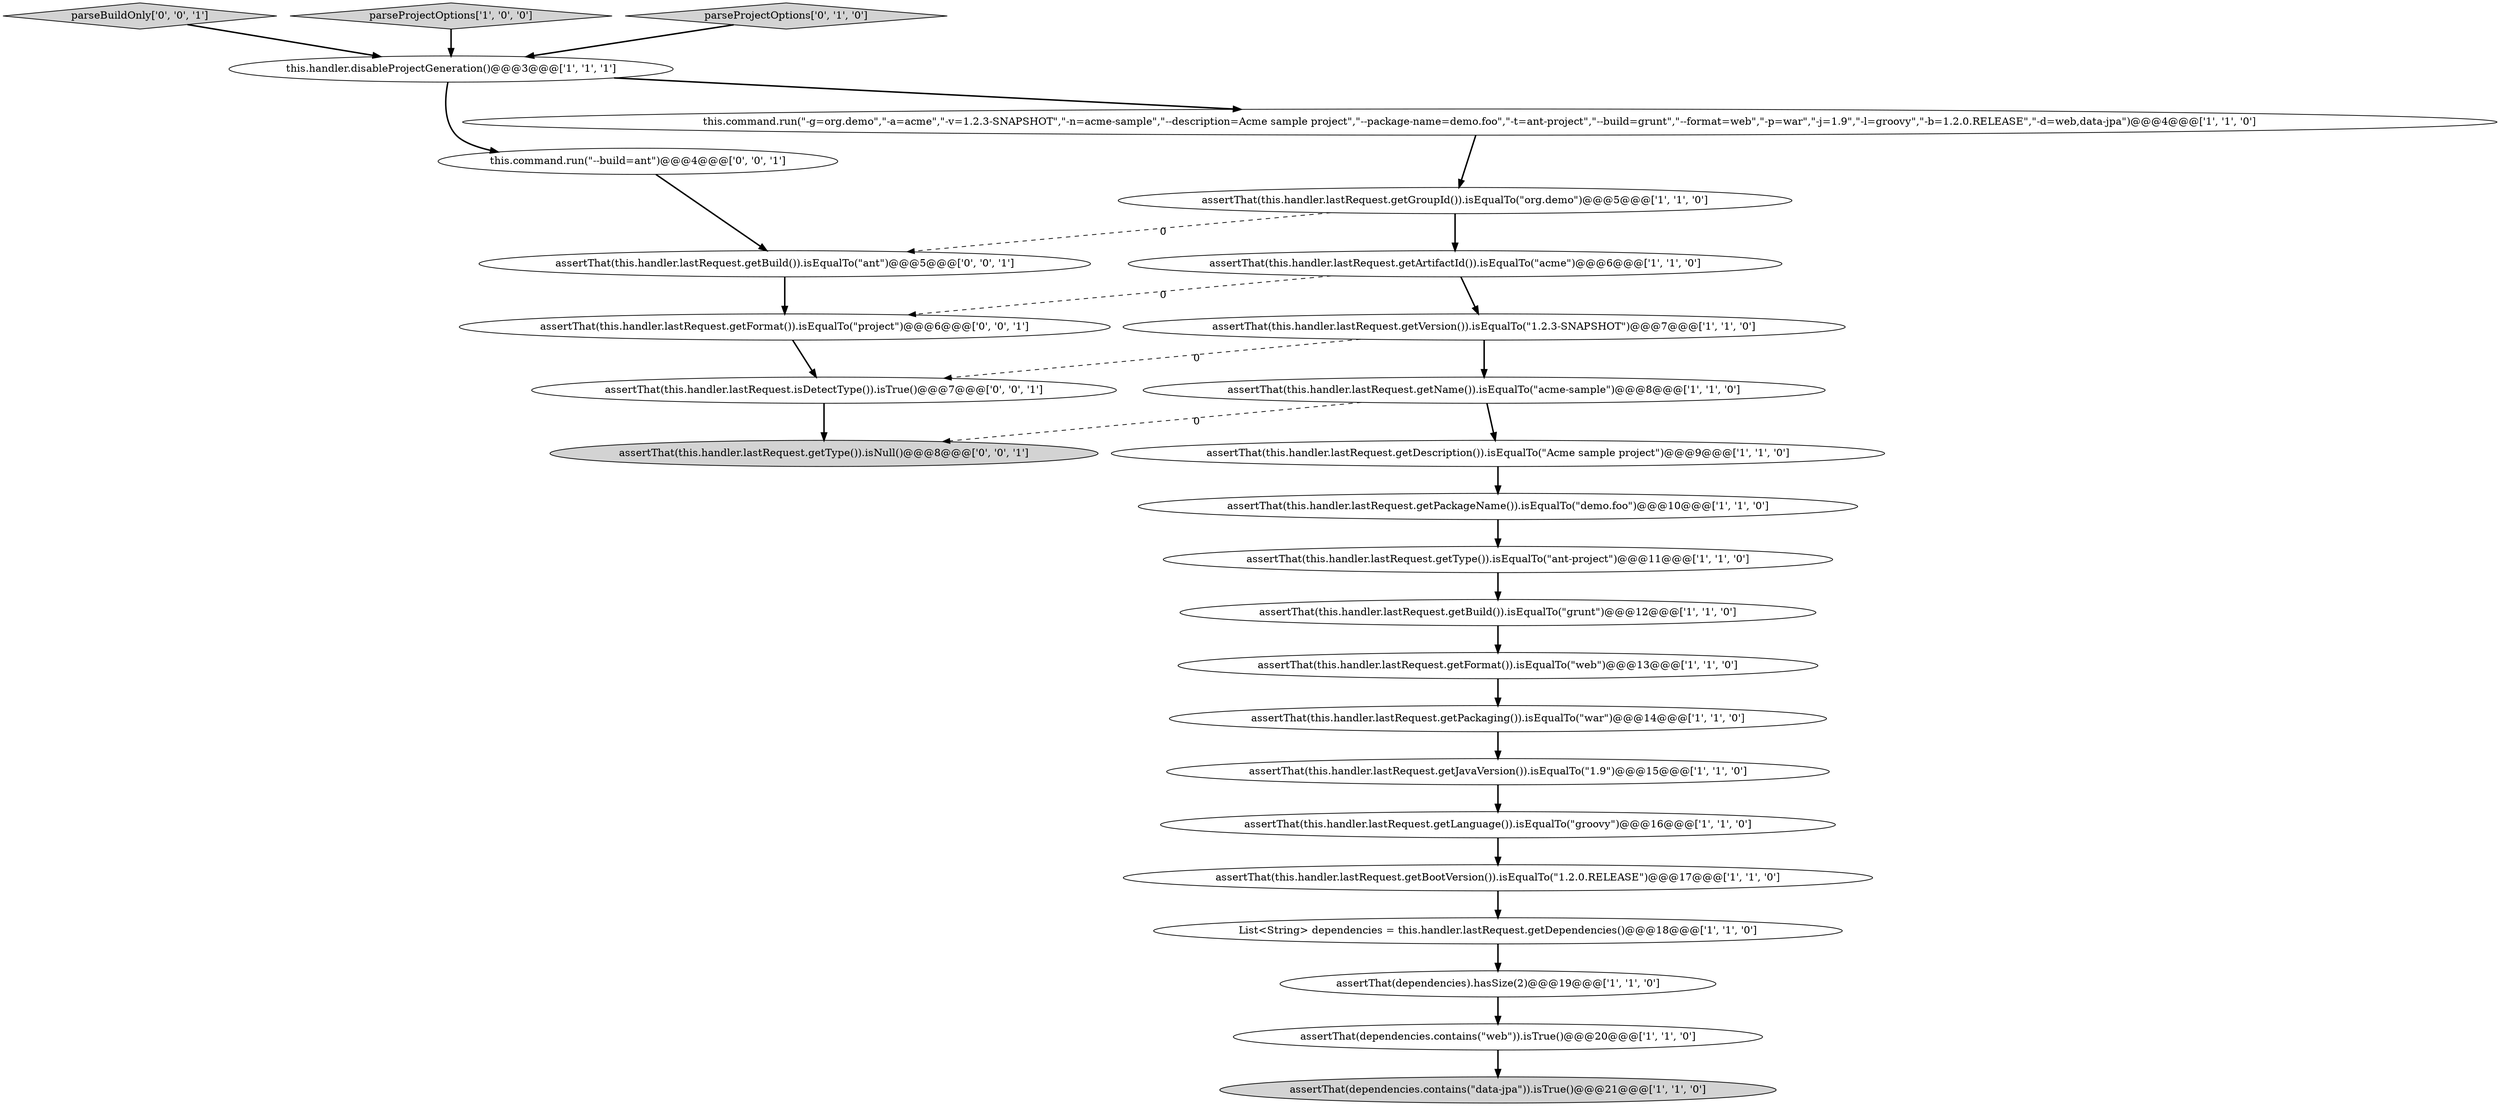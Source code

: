digraph {
7 [style = filled, label = "assertThat(this.handler.lastRequest.getBuild()).isEqualTo(\"grunt\")@@@12@@@['1', '1', '0']", fillcolor = white, shape = ellipse image = "AAA0AAABBB1BBB"];
1 [style = filled, label = "assertThat(dependencies.contains(\"data-jpa\")).isTrue()@@@21@@@['1', '1', '0']", fillcolor = lightgray, shape = ellipse image = "AAA0AAABBB1BBB"];
25 [style = filled, label = "assertThat(this.handler.lastRequest.getType()).isNull()@@@8@@@['0', '0', '1']", fillcolor = lightgray, shape = ellipse image = "AAA0AAABBB3BBB"];
22 [style = filled, label = "assertThat(this.handler.lastRequest.isDetectType()).isTrue()@@@7@@@['0', '0', '1']", fillcolor = white, shape = ellipse image = "AAA0AAABBB3BBB"];
4 [style = filled, label = "this.handler.disableProjectGeneration()@@@3@@@['1', '1', '1']", fillcolor = white, shape = ellipse image = "AAA0AAABBB1BBB"];
23 [style = filled, label = "this.command.run(\"--build=ant\")@@@4@@@['0', '0', '1']", fillcolor = white, shape = ellipse image = "AAA0AAABBB3BBB"];
2 [style = filled, label = "assertThat(this.handler.lastRequest.getVersion()).isEqualTo(\"1.2.3-SNAPSHOT\")@@@7@@@['1', '1', '0']", fillcolor = white, shape = ellipse image = "AAA0AAABBB1BBB"];
10 [style = filled, label = "this.command.run(\"-g=org.demo\",\"-a=acme\",\"-v=1.2.3-SNAPSHOT\",\"-n=acme-sample\",\"--description=Acme sample project\",\"--package-name=demo.foo\",\"-t=ant-project\",\"--build=grunt\",\"--format=web\",\"-p=war\",\"-j=1.9\",\"-l=groovy\",\"-b=1.2.0.RELEASE\",\"-d=web,data-jpa\")@@@4@@@['1', '1', '0']", fillcolor = white, shape = ellipse image = "AAA0AAABBB1BBB"];
3 [style = filled, label = "assertThat(dependencies).hasSize(2)@@@19@@@['1', '1', '0']", fillcolor = white, shape = ellipse image = "AAA0AAABBB1BBB"];
26 [style = filled, label = "parseBuildOnly['0', '0', '1']", fillcolor = lightgray, shape = diamond image = "AAA0AAABBB3BBB"];
17 [style = filled, label = "assertThat(this.handler.lastRequest.getPackageName()).isEqualTo(\"demo.foo\")@@@10@@@['1', '1', '0']", fillcolor = white, shape = ellipse image = "AAA0AAABBB1BBB"];
13 [style = filled, label = "assertThat(this.handler.lastRequest.getPackaging()).isEqualTo(\"war\")@@@14@@@['1', '1', '0']", fillcolor = white, shape = ellipse image = "AAA0AAABBB1BBB"];
5 [style = filled, label = "assertThat(dependencies.contains(\"web\")).isTrue()@@@20@@@['1', '1', '0']", fillcolor = white, shape = ellipse image = "AAA0AAABBB1BBB"];
0 [style = filled, label = "assertThat(this.handler.lastRequest.getDescription()).isEqualTo(\"Acme sample project\")@@@9@@@['1', '1', '0']", fillcolor = white, shape = ellipse image = "AAA0AAABBB1BBB"];
6 [style = filled, label = "assertThat(this.handler.lastRequest.getArtifactId()).isEqualTo(\"acme\")@@@6@@@['1', '1', '0']", fillcolor = white, shape = ellipse image = "AAA0AAABBB1BBB"];
8 [style = filled, label = "assertThat(this.handler.lastRequest.getGroupId()).isEqualTo(\"org.demo\")@@@5@@@['1', '1', '0']", fillcolor = white, shape = ellipse image = "AAA0AAABBB1BBB"];
24 [style = filled, label = "assertThat(this.handler.lastRequest.getBuild()).isEqualTo(\"ant\")@@@5@@@['0', '0', '1']", fillcolor = white, shape = ellipse image = "AAA0AAABBB3BBB"];
14 [style = filled, label = "assertThat(this.handler.lastRequest.getType()).isEqualTo(\"ant-project\")@@@11@@@['1', '1', '0']", fillcolor = white, shape = ellipse image = "AAA0AAABBB1BBB"];
18 [style = filled, label = "assertThat(this.handler.lastRequest.getBootVersion()).isEqualTo(\"1.2.0.RELEASE\")@@@17@@@['1', '1', '0']", fillcolor = white, shape = ellipse image = "AAA0AAABBB1BBB"];
15 [style = filled, label = "parseProjectOptions['1', '0', '0']", fillcolor = lightgray, shape = diamond image = "AAA0AAABBB1BBB"];
9 [style = filled, label = "assertThat(this.handler.lastRequest.getLanguage()).isEqualTo(\"groovy\")@@@16@@@['1', '1', '0']", fillcolor = white, shape = ellipse image = "AAA0AAABBB1BBB"];
12 [style = filled, label = "assertThat(this.handler.lastRequest.getFormat()).isEqualTo(\"web\")@@@13@@@['1', '1', '0']", fillcolor = white, shape = ellipse image = "AAA0AAABBB1BBB"];
16 [style = filled, label = "assertThat(this.handler.lastRequest.getName()).isEqualTo(\"acme-sample\")@@@8@@@['1', '1', '0']", fillcolor = white, shape = ellipse image = "AAA0AAABBB1BBB"];
20 [style = filled, label = "parseProjectOptions['0', '1', '0']", fillcolor = lightgray, shape = diamond image = "AAA0AAABBB2BBB"];
11 [style = filled, label = "List<String> dependencies = this.handler.lastRequest.getDependencies()@@@18@@@['1', '1', '0']", fillcolor = white, shape = ellipse image = "AAA0AAABBB1BBB"];
19 [style = filled, label = "assertThat(this.handler.lastRequest.getJavaVersion()).isEqualTo(\"1.9\")@@@15@@@['1', '1', '0']", fillcolor = white, shape = ellipse image = "AAA0AAABBB1BBB"];
21 [style = filled, label = "assertThat(this.handler.lastRequest.getFormat()).isEqualTo(\"project\")@@@6@@@['0', '0', '1']", fillcolor = white, shape = ellipse image = "AAA0AAABBB3BBB"];
4->10 [style = bold, label=""];
6->21 [style = dashed, label="0"];
22->25 [style = bold, label=""];
16->0 [style = bold, label=""];
7->12 [style = bold, label=""];
0->17 [style = bold, label=""];
16->25 [style = dashed, label="0"];
18->11 [style = bold, label=""];
8->6 [style = bold, label=""];
8->24 [style = dashed, label="0"];
26->4 [style = bold, label=""];
20->4 [style = bold, label=""];
14->7 [style = bold, label=""];
6->2 [style = bold, label=""];
12->13 [style = bold, label=""];
5->1 [style = bold, label=""];
13->19 [style = bold, label=""];
3->5 [style = bold, label=""];
23->24 [style = bold, label=""];
9->18 [style = bold, label=""];
10->8 [style = bold, label=""];
19->9 [style = bold, label=""];
11->3 [style = bold, label=""];
17->14 [style = bold, label=""];
24->21 [style = bold, label=""];
21->22 [style = bold, label=""];
15->4 [style = bold, label=""];
2->22 [style = dashed, label="0"];
4->23 [style = bold, label=""];
2->16 [style = bold, label=""];
}
